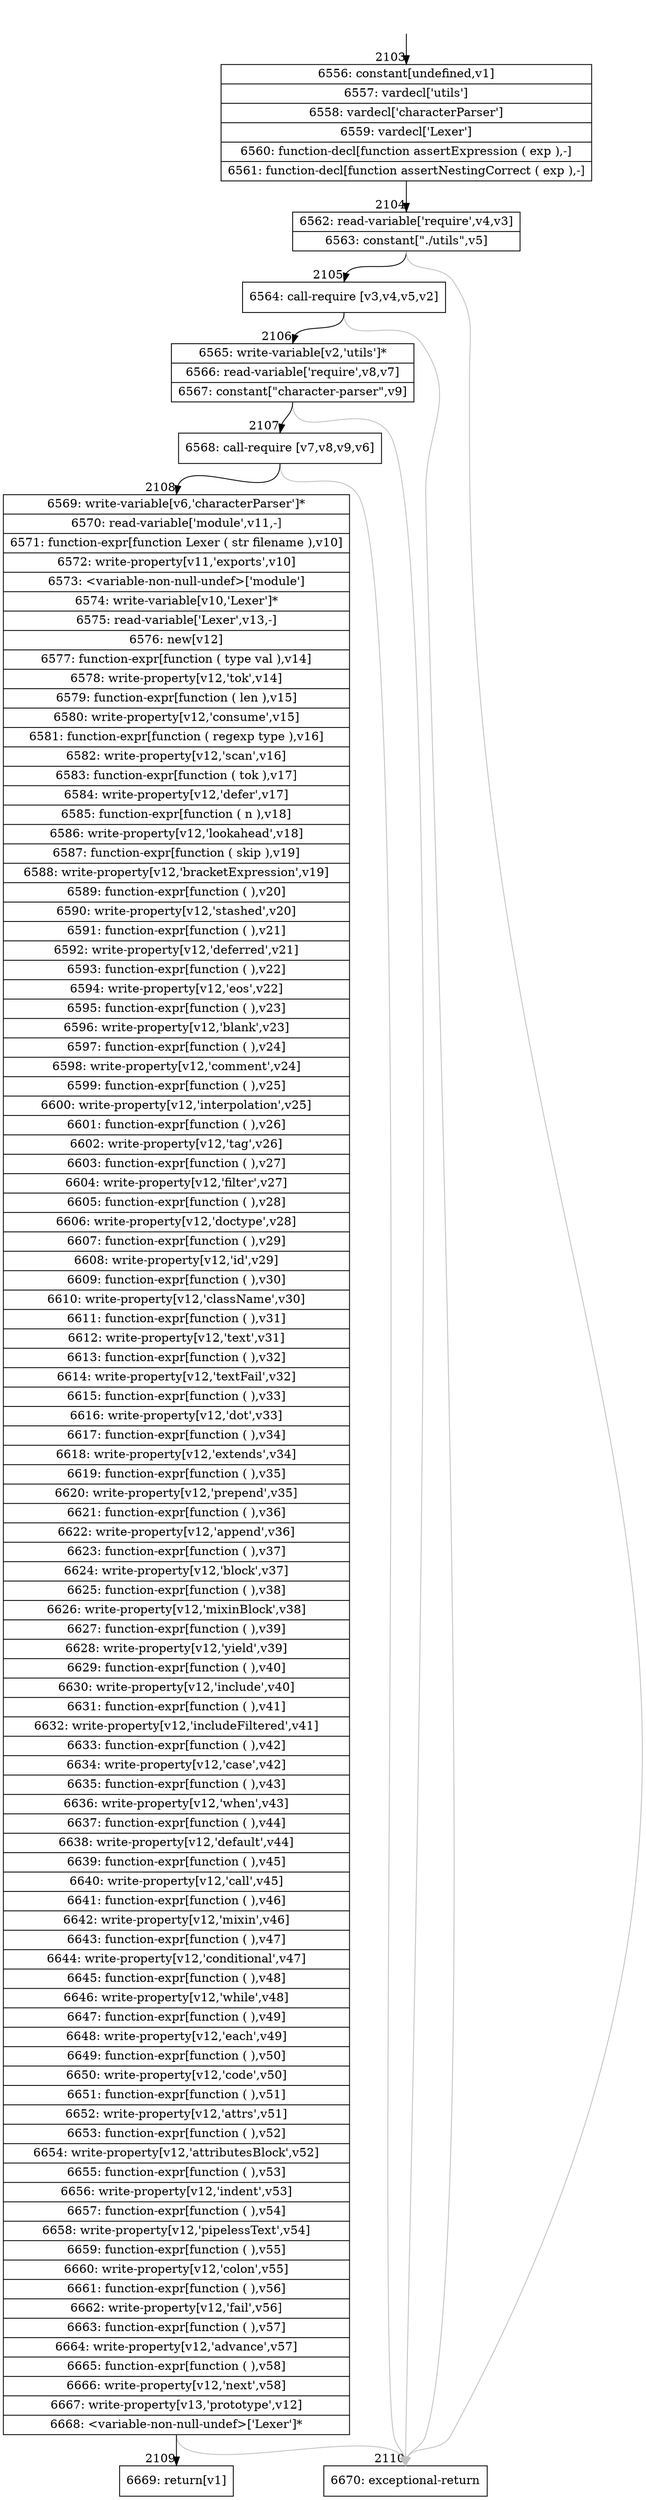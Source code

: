 digraph {
rankdir="TD"
BB_entry55[shape=none,label=""];
BB_entry55 -> BB2103 [tailport=s, headport=n, headlabel="    2103"]
BB2103 [shape=record label="{6556: constant[undefined,v1]|6557: vardecl['utils']|6558: vardecl['characterParser']|6559: vardecl['Lexer']|6560: function-decl[function assertExpression ( exp ),-]|6561: function-decl[function assertNestingCorrect ( exp ),-]}" ] 
BB2103 -> BB2104 [tailport=s, headport=n, headlabel="      2104"]
BB2104 [shape=record label="{6562: read-variable['require',v4,v3]|6563: constant[\"./utils\",v5]}" ] 
BB2104 -> BB2105 [tailport=s, headport=n, headlabel="      2105"]
BB2104 -> BB2110 [tailport=s, headport=n, color=gray, headlabel="      2110"]
BB2105 [shape=record label="{6564: call-require [v3,v4,v5,v2]}" ] 
BB2105 -> BB2106 [tailport=s, headport=n, headlabel="      2106"]
BB2105 -> BB2110 [tailport=s, headport=n, color=gray]
BB2106 [shape=record label="{6565: write-variable[v2,'utils']*|6566: read-variable['require',v8,v7]|6567: constant[\"character-parser\",v9]}" ] 
BB2106 -> BB2107 [tailport=s, headport=n, headlabel="      2107"]
BB2106 -> BB2110 [tailport=s, headport=n, color=gray]
BB2107 [shape=record label="{6568: call-require [v7,v8,v9,v6]}" ] 
BB2107 -> BB2108 [tailport=s, headport=n, headlabel="      2108"]
BB2107 -> BB2110 [tailport=s, headport=n, color=gray]
BB2108 [shape=record label="{6569: write-variable[v6,'characterParser']*|6570: read-variable['module',v11,-]|6571: function-expr[function Lexer ( str filename ),v10]|6572: write-property[v11,'exports',v10]|6573: \<variable-non-null-undef\>['module']|6574: write-variable[v10,'Lexer']*|6575: read-variable['Lexer',v13,-]|6576: new[v12]|6577: function-expr[function ( type val ),v14]|6578: write-property[v12,'tok',v14]|6579: function-expr[function ( len ),v15]|6580: write-property[v12,'consume',v15]|6581: function-expr[function ( regexp type ),v16]|6582: write-property[v12,'scan',v16]|6583: function-expr[function ( tok ),v17]|6584: write-property[v12,'defer',v17]|6585: function-expr[function ( n ),v18]|6586: write-property[v12,'lookahead',v18]|6587: function-expr[function ( skip ),v19]|6588: write-property[v12,'bracketExpression',v19]|6589: function-expr[function ( ),v20]|6590: write-property[v12,'stashed',v20]|6591: function-expr[function ( ),v21]|6592: write-property[v12,'deferred',v21]|6593: function-expr[function ( ),v22]|6594: write-property[v12,'eos',v22]|6595: function-expr[function ( ),v23]|6596: write-property[v12,'blank',v23]|6597: function-expr[function ( ),v24]|6598: write-property[v12,'comment',v24]|6599: function-expr[function ( ),v25]|6600: write-property[v12,'interpolation',v25]|6601: function-expr[function ( ),v26]|6602: write-property[v12,'tag',v26]|6603: function-expr[function ( ),v27]|6604: write-property[v12,'filter',v27]|6605: function-expr[function ( ),v28]|6606: write-property[v12,'doctype',v28]|6607: function-expr[function ( ),v29]|6608: write-property[v12,'id',v29]|6609: function-expr[function ( ),v30]|6610: write-property[v12,'className',v30]|6611: function-expr[function ( ),v31]|6612: write-property[v12,'text',v31]|6613: function-expr[function ( ),v32]|6614: write-property[v12,'textFail',v32]|6615: function-expr[function ( ),v33]|6616: write-property[v12,'dot',v33]|6617: function-expr[function ( ),v34]|6618: write-property[v12,'extends',v34]|6619: function-expr[function ( ),v35]|6620: write-property[v12,'prepend',v35]|6621: function-expr[function ( ),v36]|6622: write-property[v12,'append',v36]|6623: function-expr[function ( ),v37]|6624: write-property[v12,'block',v37]|6625: function-expr[function ( ),v38]|6626: write-property[v12,'mixinBlock',v38]|6627: function-expr[function ( ),v39]|6628: write-property[v12,'yield',v39]|6629: function-expr[function ( ),v40]|6630: write-property[v12,'include',v40]|6631: function-expr[function ( ),v41]|6632: write-property[v12,'includeFiltered',v41]|6633: function-expr[function ( ),v42]|6634: write-property[v12,'case',v42]|6635: function-expr[function ( ),v43]|6636: write-property[v12,'when',v43]|6637: function-expr[function ( ),v44]|6638: write-property[v12,'default',v44]|6639: function-expr[function ( ),v45]|6640: write-property[v12,'call',v45]|6641: function-expr[function ( ),v46]|6642: write-property[v12,'mixin',v46]|6643: function-expr[function ( ),v47]|6644: write-property[v12,'conditional',v47]|6645: function-expr[function ( ),v48]|6646: write-property[v12,'while',v48]|6647: function-expr[function ( ),v49]|6648: write-property[v12,'each',v49]|6649: function-expr[function ( ),v50]|6650: write-property[v12,'code',v50]|6651: function-expr[function ( ),v51]|6652: write-property[v12,'attrs',v51]|6653: function-expr[function ( ),v52]|6654: write-property[v12,'attributesBlock',v52]|6655: function-expr[function ( ),v53]|6656: write-property[v12,'indent',v53]|6657: function-expr[function ( ),v54]|6658: write-property[v12,'pipelessText',v54]|6659: function-expr[function ( ),v55]|6660: write-property[v12,'colon',v55]|6661: function-expr[function ( ),v56]|6662: write-property[v12,'fail',v56]|6663: function-expr[function ( ),v57]|6664: write-property[v12,'advance',v57]|6665: function-expr[function ( ),v58]|6666: write-property[v12,'next',v58]|6667: write-property[v13,'prototype',v12]|6668: \<variable-non-null-undef\>['Lexer']*}" ] 
BB2108 -> BB2109 [tailport=s, headport=n, headlabel="      2109"]
BB2108 -> BB2110 [tailport=s, headport=n, color=gray]
BB2109 [shape=record label="{6669: return[v1]}" ] 
BB2110 [shape=record label="{6670: exceptional-return}" ] 
//#$~ 2118
}
